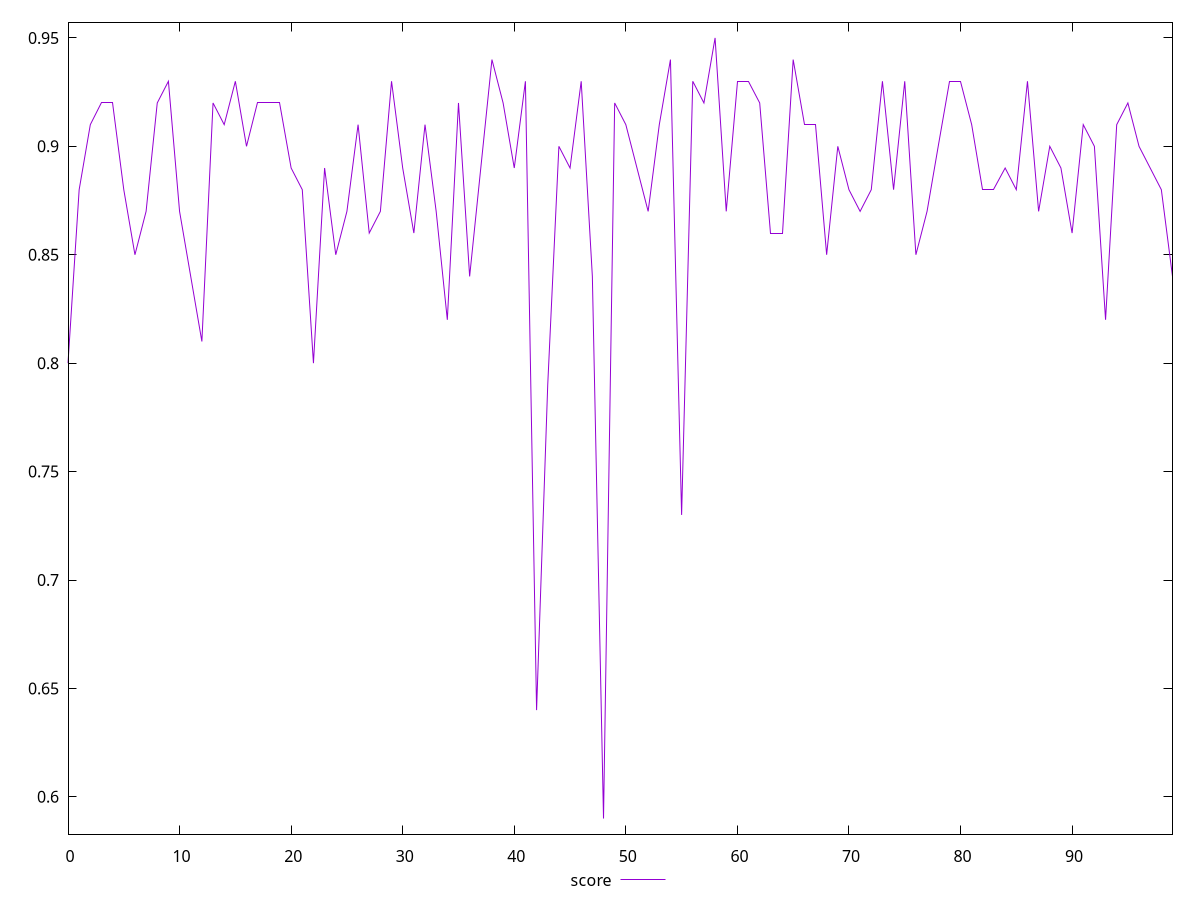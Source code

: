 reset

$score <<EOF
0 0.8
1 0.88
2 0.91
3 0.92
4 0.92
5 0.88
6 0.85
7 0.87
8 0.92
9 0.93
10 0.87
11 0.84
12 0.81
13 0.92
14 0.91
15 0.93
16 0.9
17 0.92
18 0.92
19 0.92
20 0.89
21 0.88
22 0.8
23 0.89
24 0.85
25 0.87
26 0.91
27 0.86
28 0.87
29 0.93
30 0.89
31 0.86
32 0.91
33 0.87
34 0.82
35 0.92
36 0.84
37 0.89
38 0.94
39 0.92
40 0.89
41 0.93
42 0.64
43 0.79
44 0.9
45 0.89
46 0.93
47 0.84
48 0.59
49 0.92
50 0.91
51 0.89
52 0.87
53 0.91
54 0.94
55 0.73
56 0.93
57 0.92
58 0.95
59 0.87
60 0.93
61 0.93
62 0.92
63 0.86
64 0.86
65 0.94
66 0.91
67 0.91
68 0.85
69 0.9
70 0.88
71 0.87
72 0.88
73 0.93
74 0.88
75 0.93
76 0.85
77 0.87
78 0.9
79 0.93
80 0.93
81 0.91
82 0.88
83 0.88
84 0.89
85 0.88
86 0.93
87 0.87
88 0.9
89 0.89
90 0.86
91 0.91
92 0.9
93 0.82
94 0.91
95 0.92
96 0.9
97 0.89
98 0.88
99 0.84
EOF

set key outside below
set xrange [0:99]
set yrange [0.5828:0.9571999999999999]
set trange [0.5828:0.9571999999999999]
set terminal svg size 640, 500 enhanced background rgb 'white'
set output "report_00015_2021-02-09T16-11-33.973Z/first-contentful-paint/samples/pages+cached+noadtech+nomedia/score/values.svg"

plot $score title "score" with line

reset
